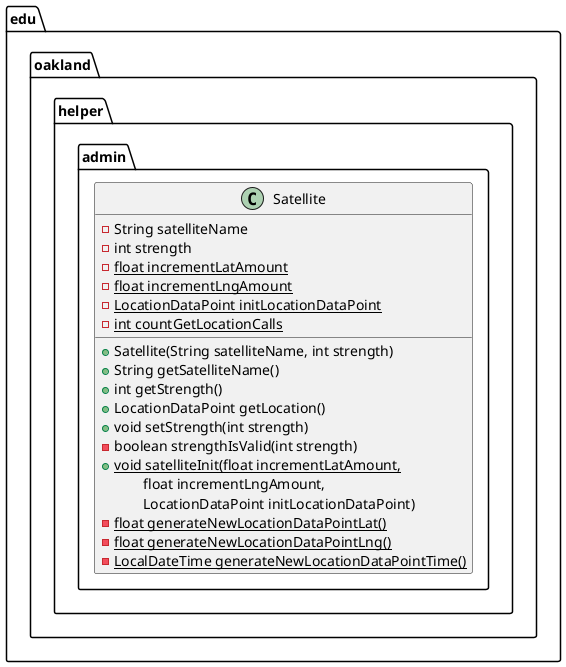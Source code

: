 @startuml Satellite

package edu.oakland.helper.admin {
    class Satellite {
        - String satelliteName
        - int strength
        {static} - float incrementLatAmount
        {static} - float incrementLngAmount
        {static} - LocationDataPoint initLocationDataPoint
        {static} - int countGetLocationCalls
        __
        + Satellite(String satelliteName, int strength)
        + String getSatelliteName()
        + int getStrength()
        + LocationDataPoint getLocation()
        + void setStrength(int strength)
        - boolean strengthIsValid(int strength)
        {static} + void satelliteInit(float incrementLatAmount,
        \tfloat incrementLngAmount,
        \tLocationDataPoint initLocationDataPoint)
        {static} - float generateNewLocationDataPointLat()
        {static} - float generateNewLocationDataPointLng()
        {static} - LocalDateTime generateNewLocationDataPointTime()
    }
}

@enduml